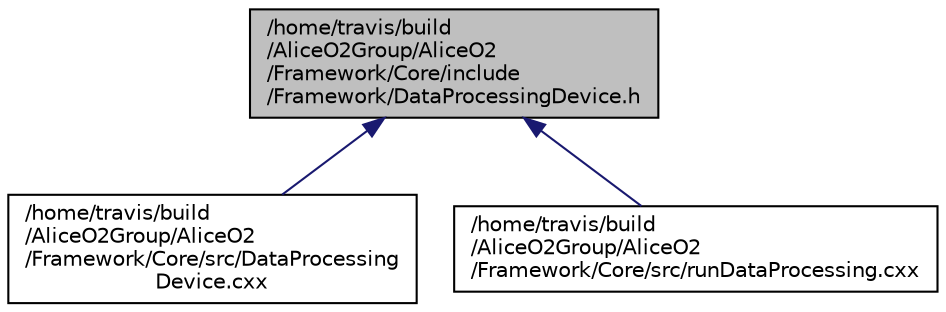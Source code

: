 digraph "/home/travis/build/AliceO2Group/AliceO2/Framework/Core/include/Framework/DataProcessingDevice.h"
{
 // INTERACTIVE_SVG=YES
  bgcolor="transparent";
  edge [fontname="Helvetica",fontsize="10",labelfontname="Helvetica",labelfontsize="10"];
  node [fontname="Helvetica",fontsize="10",shape=record];
  Node144 [label="/home/travis/build\l/AliceO2Group/AliceO2\l/Framework/Core/include\l/Framework/DataProcessingDevice.h",height=0.2,width=0.4,color="black", fillcolor="grey75", style="filled", fontcolor="black"];
  Node144 -> Node145 [dir="back",color="midnightblue",fontsize="10",style="solid",fontname="Helvetica"];
  Node145 [label="/home/travis/build\l/AliceO2Group/AliceO2\l/Framework/Core/src/DataProcessing\lDevice.cxx",height=0.2,width=0.4,color="black",URL="$db/dac/DataProcessingDevice_8cxx.html"];
  Node144 -> Node146 [dir="back",color="midnightblue",fontsize="10",style="solid",fontname="Helvetica"];
  Node146 [label="/home/travis/build\l/AliceO2Group/AliceO2\l/Framework/Core/src/runDataProcessing.cxx",height=0.2,width=0.4,color="black",URL="$d7/d54/runDataProcessing_8cxx.html"];
}
